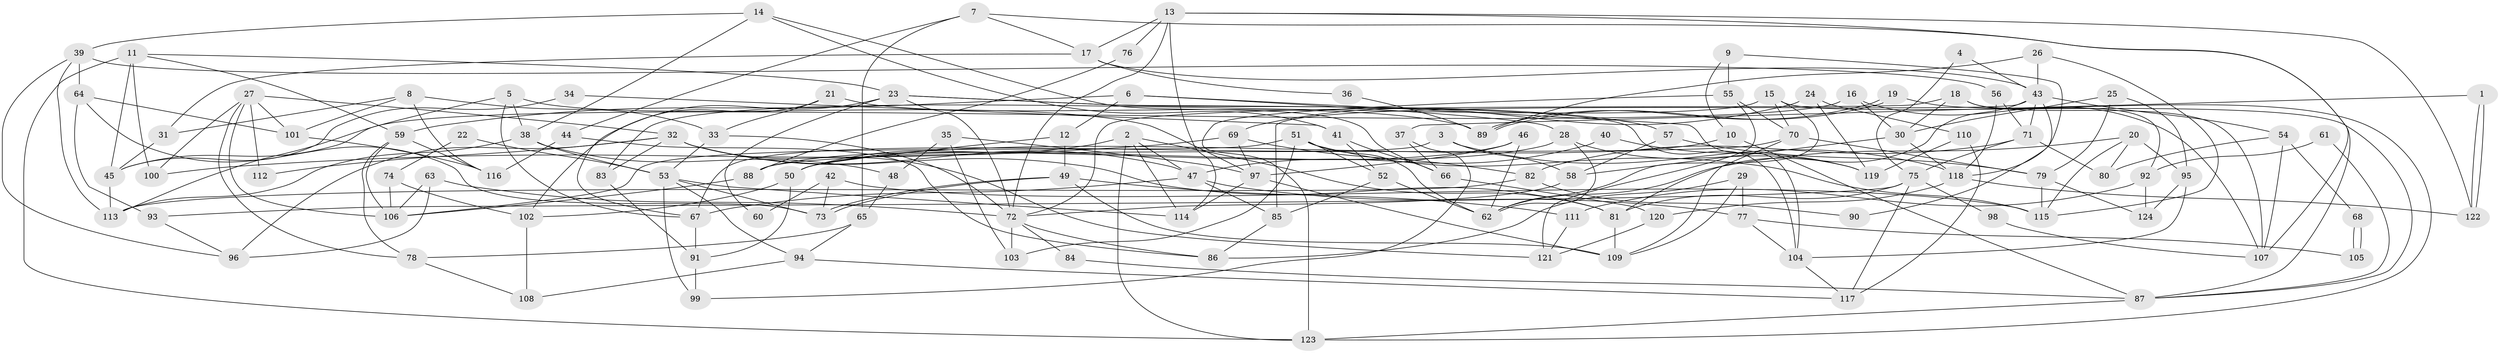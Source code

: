// coarse degree distribution, {3: 0.1, 7: 0.1, 5: 0.26, 4: 0.16, 8: 0.12, 11: 0.04, 6: 0.1, 10: 0.06, 9: 0.02, 2: 0.04}
// Generated by graph-tools (version 1.1) at 2025/37/03/04/25 23:37:13]
// undirected, 124 vertices, 248 edges
graph export_dot {
  node [color=gray90,style=filled];
  1;
  2;
  3;
  4;
  5;
  6;
  7;
  8;
  9;
  10;
  11;
  12;
  13;
  14;
  15;
  16;
  17;
  18;
  19;
  20;
  21;
  22;
  23;
  24;
  25;
  26;
  27;
  28;
  29;
  30;
  31;
  32;
  33;
  34;
  35;
  36;
  37;
  38;
  39;
  40;
  41;
  42;
  43;
  44;
  45;
  46;
  47;
  48;
  49;
  50;
  51;
  52;
  53;
  54;
  55;
  56;
  57;
  58;
  59;
  60;
  61;
  62;
  63;
  64;
  65;
  66;
  67;
  68;
  69;
  70;
  71;
  72;
  73;
  74;
  75;
  76;
  77;
  78;
  79;
  80;
  81;
  82;
  83;
  84;
  85;
  86;
  87;
  88;
  89;
  90;
  91;
  92;
  93;
  94;
  95;
  96;
  97;
  98;
  99;
  100;
  101;
  102;
  103;
  104;
  105;
  106;
  107;
  108;
  109;
  110;
  111;
  112;
  113;
  114;
  115;
  116;
  117;
  118;
  119;
  120;
  121;
  122;
  123;
  124;
  1 -- 122;
  1 -- 122;
  1 -- 37;
  2 -- 81;
  2 -- 47;
  2 -- 50;
  2 -- 114;
  2 -- 123;
  3 -- 67;
  3 -- 118;
  3 -- 58;
  4 -- 75;
  4 -- 43;
  5 -- 38;
  5 -- 97;
  5 -- 67;
  5 -- 113;
  6 -- 59;
  6 -- 12;
  6 -- 28;
  6 -- 104;
  7 -- 87;
  7 -- 17;
  7 -- 44;
  7 -- 65;
  8 -- 33;
  8 -- 116;
  8 -- 31;
  8 -- 101;
  9 -- 10;
  9 -- 55;
  9 -- 118;
  10 -- 87;
  10 -- 50;
  11 -- 59;
  11 -- 23;
  11 -- 45;
  11 -- 100;
  11 -- 123;
  12 -- 50;
  12 -- 49;
  13 -- 114;
  13 -- 72;
  13 -- 17;
  13 -- 76;
  13 -- 107;
  13 -- 122;
  14 -- 41;
  14 -- 39;
  14 -- 38;
  14 -- 66;
  15 -- 83;
  15 -- 70;
  15 -- 62;
  15 -- 87;
  16 -- 45;
  16 -- 30;
  16 -- 107;
  17 -- 31;
  17 -- 36;
  17 -- 43;
  18 -- 107;
  18 -- 30;
  18 -- 72;
  18 -- 92;
  19 -- 89;
  19 -- 89;
  19 -- 123;
  20 -- 80;
  20 -- 62;
  20 -- 95;
  20 -- 115;
  21 -- 89;
  21 -- 67;
  21 -- 33;
  22 -- 53;
  22 -- 74;
  23 -- 57;
  23 -- 72;
  23 -- 60;
  23 -- 102;
  23 -- 104;
  24 -- 69;
  24 -- 119;
  24 -- 110;
  25 -- 95;
  25 -- 30;
  25 -- 79;
  26 -- 43;
  26 -- 115;
  26 -- 89;
  27 -- 32;
  27 -- 106;
  27 -- 78;
  27 -- 100;
  27 -- 101;
  27 -- 112;
  28 -- 62;
  28 -- 50;
  28 -- 119;
  29 -- 77;
  29 -- 109;
  29 -- 86;
  30 -- 58;
  30 -- 118;
  31 -- 45;
  32 -- 96;
  32 -- 121;
  32 -- 47;
  32 -- 81;
  32 -- 83;
  32 -- 112;
  33 -- 53;
  33 -- 72;
  34 -- 45;
  34 -- 41;
  35 -- 48;
  35 -- 103;
  35 -- 97;
  36 -- 89;
  37 -- 66;
  37 -- 99;
  38 -- 113;
  38 -- 48;
  38 -- 53;
  39 -- 56;
  39 -- 113;
  39 -- 64;
  39 -- 96;
  40 -- 47;
  40 -- 119;
  41 -- 52;
  41 -- 66;
  42 -- 73;
  42 -- 115;
  42 -- 60;
  43 -- 81;
  43 -- 54;
  43 -- 71;
  43 -- 85;
  43 -- 90;
  44 -- 86;
  44 -- 116;
  45 -- 113;
  46 -- 97;
  46 -- 62;
  46 -- 88;
  47 -- 85;
  47 -- 67;
  47 -- 77;
  48 -- 65;
  49 -- 109;
  49 -- 73;
  49 -- 73;
  49 -- 111;
  50 -- 91;
  50 -- 102;
  51 -- 106;
  51 -- 62;
  51 -- 52;
  51 -- 103;
  51 -- 115;
  52 -- 85;
  52 -- 62;
  53 -- 73;
  53 -- 94;
  53 -- 99;
  53 -- 114;
  54 -- 107;
  54 -- 68;
  54 -- 80;
  55 -- 123;
  55 -- 70;
  55 -- 121;
  56 -- 71;
  56 -- 118;
  57 -- 79;
  57 -- 58;
  58 -- 72;
  59 -- 78;
  59 -- 116;
  59 -- 106;
  61 -- 92;
  61 -- 87;
  63 -- 96;
  63 -- 72;
  63 -- 106;
  64 -- 101;
  64 -- 73;
  64 -- 93;
  65 -- 78;
  65 -- 94;
  66 -- 120;
  67 -- 91;
  68 -- 105;
  68 -- 105;
  69 -- 100;
  69 -- 97;
  69 -- 82;
  70 -- 88;
  70 -- 79;
  70 -- 109;
  71 -- 75;
  71 -- 80;
  71 -- 82;
  72 -- 84;
  72 -- 86;
  72 -- 103;
  74 -- 106;
  74 -- 102;
  75 -- 81;
  75 -- 117;
  75 -- 93;
  75 -- 98;
  76 -- 88;
  77 -- 104;
  77 -- 105;
  78 -- 108;
  79 -- 115;
  79 -- 124;
  81 -- 109;
  82 -- 90;
  82 -- 113;
  83 -- 91;
  84 -- 87;
  85 -- 86;
  87 -- 123;
  88 -- 106;
  91 -- 99;
  92 -- 124;
  92 -- 111;
  93 -- 96;
  94 -- 108;
  94 -- 117;
  95 -- 104;
  95 -- 124;
  97 -- 114;
  97 -- 109;
  98 -- 107;
  101 -- 116;
  102 -- 108;
  104 -- 117;
  110 -- 117;
  110 -- 119;
  111 -- 121;
  118 -- 122;
  118 -- 120;
  120 -- 121;
}
